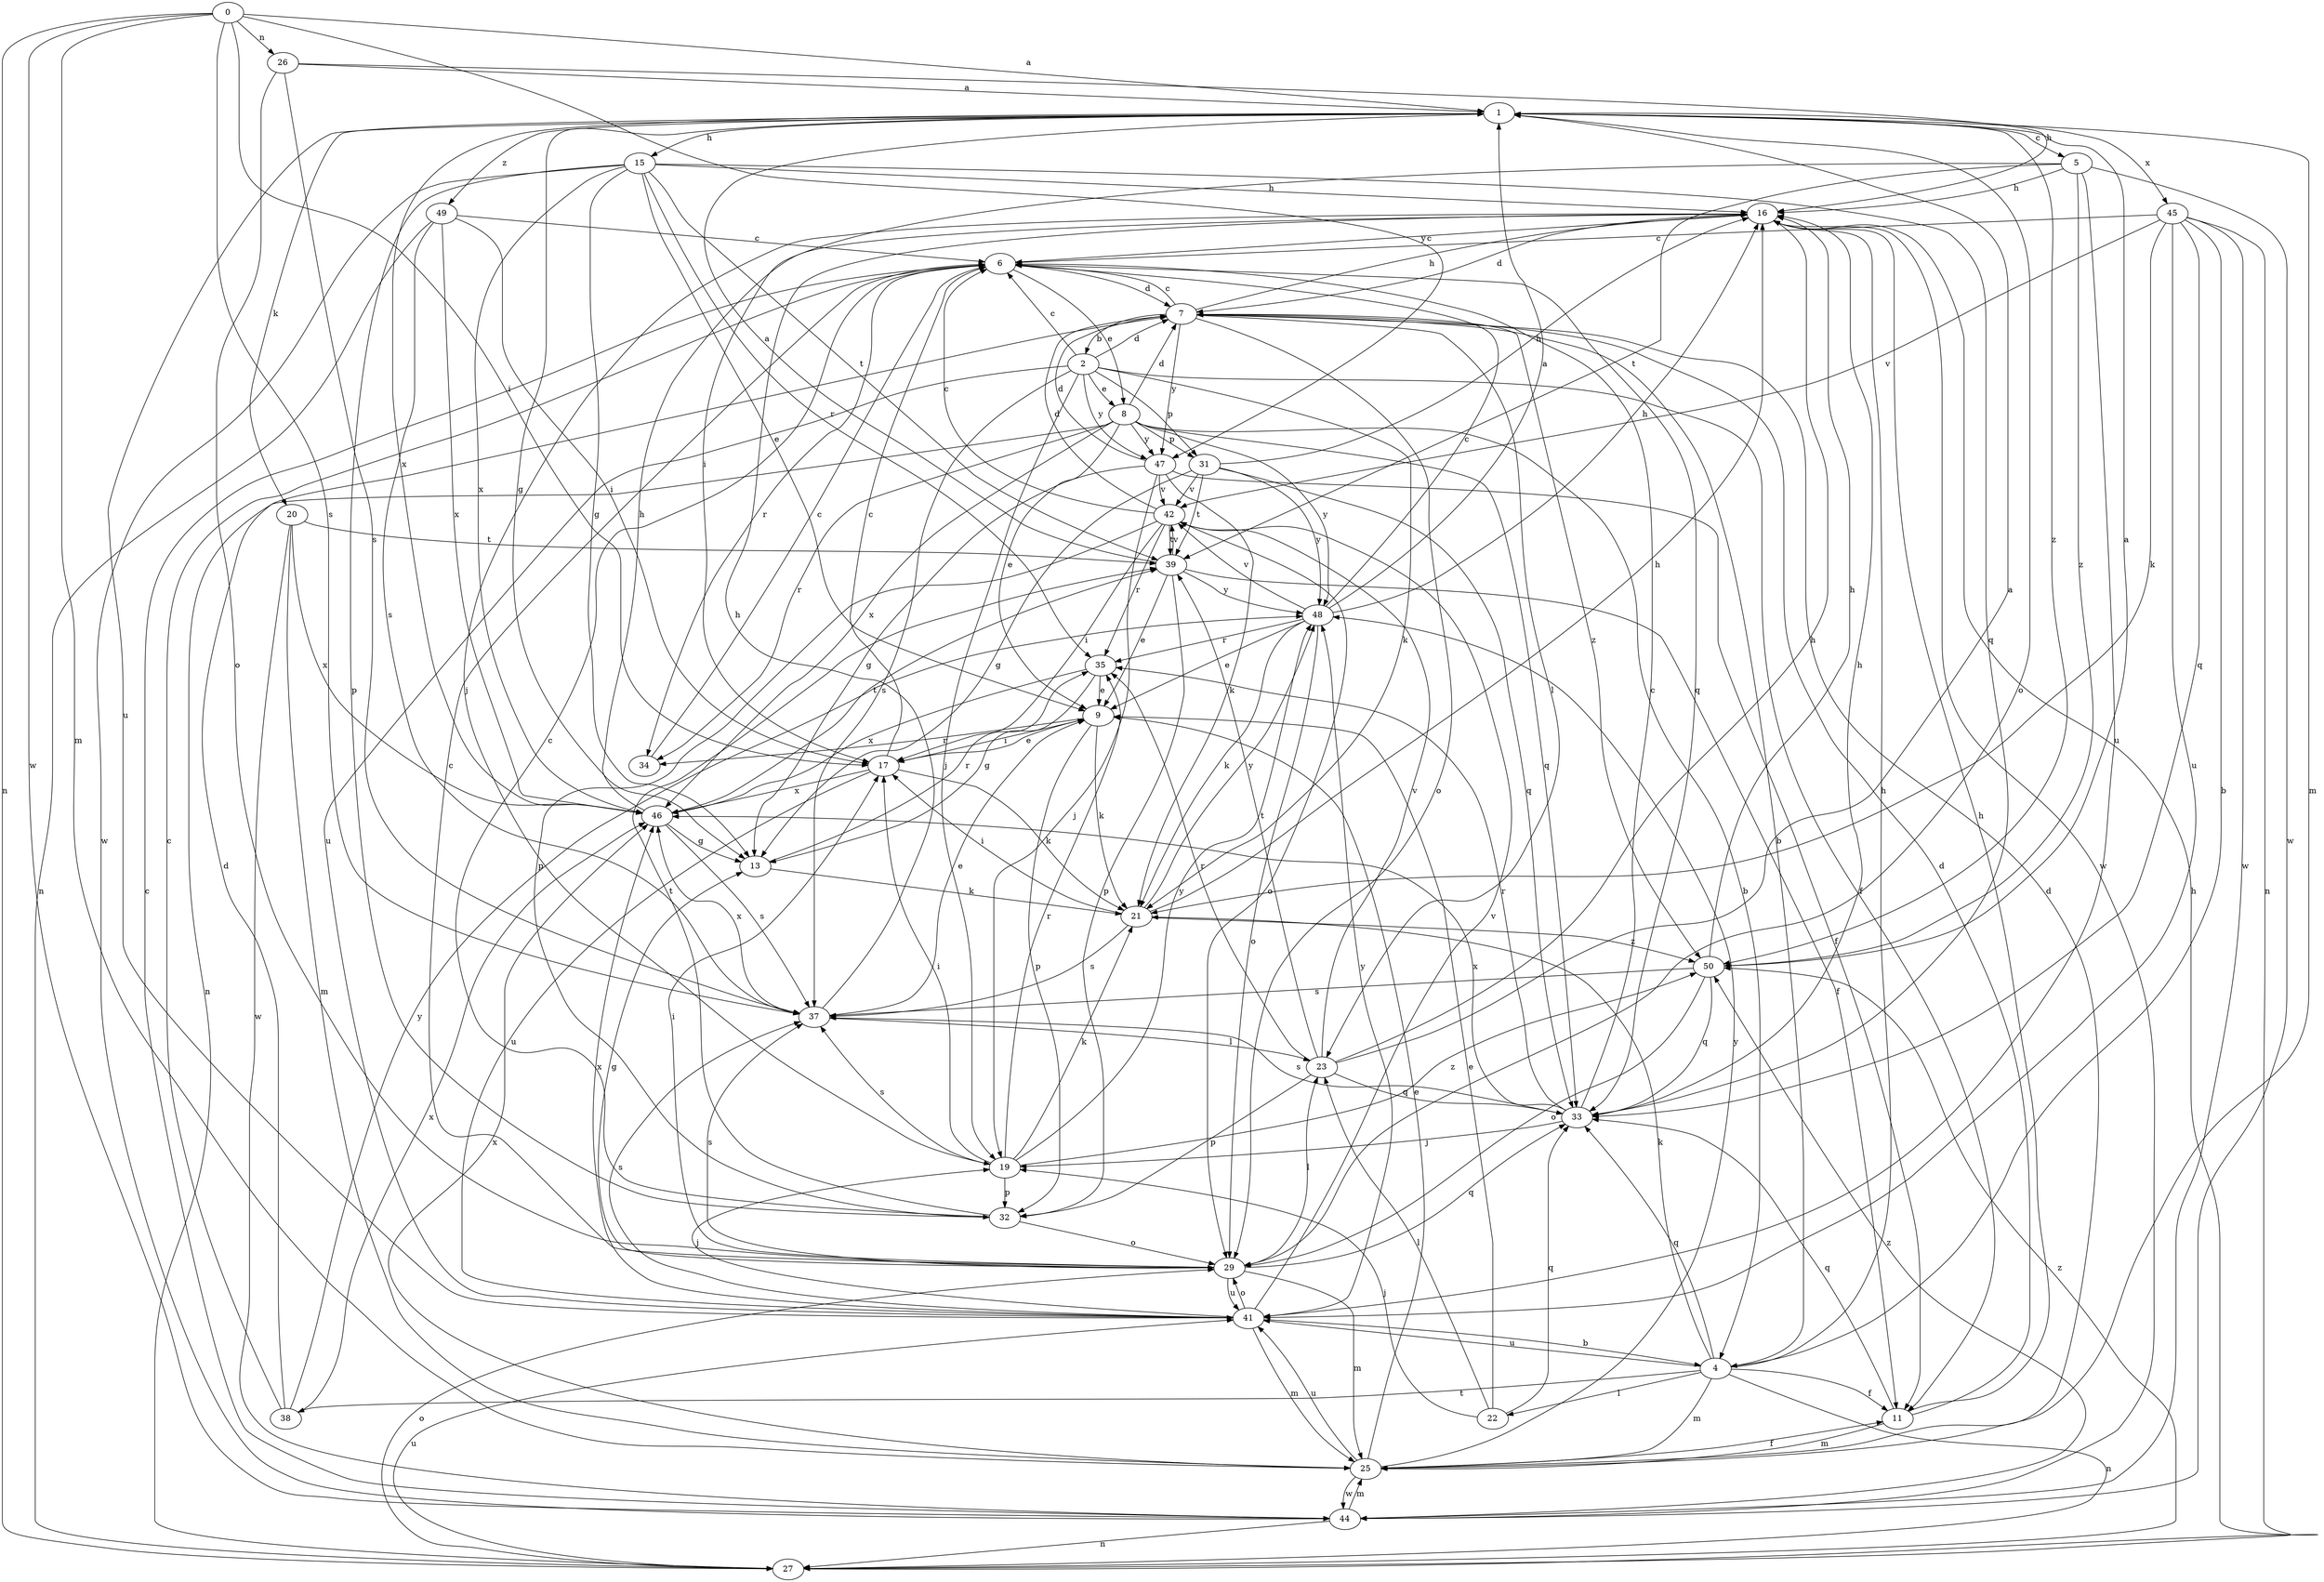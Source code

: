 strict digraph  {
0;
1;
2;
4;
5;
6;
7;
8;
9;
11;
13;
15;
16;
17;
19;
20;
21;
22;
23;
25;
26;
27;
29;
31;
32;
33;
34;
35;
37;
38;
39;
41;
42;
44;
45;
46;
47;
48;
49;
50;
0 -> 1  [label=a];
0 -> 17  [label=i];
0 -> 25  [label=m];
0 -> 26  [label=n];
0 -> 27  [label=n];
0 -> 37  [label=s];
0 -> 44  [label=w];
0 -> 47  [label=y];
1 -> 5  [label=c];
1 -> 13  [label=g];
1 -> 15  [label=h];
1 -> 20  [label=k];
1 -> 25  [label=m];
1 -> 29  [label=o];
1 -> 41  [label=u];
1 -> 45  [label=x];
1 -> 46  [label=x];
1 -> 49  [label=z];
1 -> 50  [label=z];
2 -> 6  [label=c];
2 -> 7  [label=d];
2 -> 8  [label=e];
2 -> 11  [label=f];
2 -> 19  [label=j];
2 -> 21  [label=k];
2 -> 31  [label=p];
2 -> 37  [label=s];
2 -> 41  [label=u];
2 -> 47  [label=y];
4 -> 11  [label=f];
4 -> 16  [label=h];
4 -> 21  [label=k];
4 -> 22  [label=l];
4 -> 25  [label=m];
4 -> 27  [label=n];
4 -> 33  [label=q];
4 -> 38  [label=t];
4 -> 41  [label=u];
5 -> 16  [label=h];
5 -> 17  [label=i];
5 -> 39  [label=t];
5 -> 41  [label=u];
5 -> 44  [label=w];
5 -> 50  [label=z];
6 -> 7  [label=d];
6 -> 8  [label=e];
6 -> 33  [label=q];
6 -> 34  [label=r];
7 -> 2  [label=b];
7 -> 4  [label=b];
7 -> 6  [label=c];
7 -> 16  [label=h];
7 -> 23  [label=l];
7 -> 29  [label=o];
7 -> 47  [label=y];
7 -> 50  [label=z];
8 -> 4  [label=b];
8 -> 7  [label=d];
8 -> 9  [label=e];
8 -> 27  [label=n];
8 -> 31  [label=p];
8 -> 33  [label=q];
8 -> 34  [label=r];
8 -> 46  [label=x];
8 -> 47  [label=y];
8 -> 48  [label=y];
9 -> 17  [label=i];
9 -> 21  [label=k];
9 -> 32  [label=p];
9 -> 34  [label=r];
11 -> 7  [label=d];
11 -> 16  [label=h];
11 -> 25  [label=m];
11 -> 33  [label=q];
13 -> 21  [label=k];
13 -> 35  [label=r];
15 -> 9  [label=e];
15 -> 13  [label=g];
15 -> 16  [label=h];
15 -> 32  [label=p];
15 -> 33  [label=q];
15 -> 35  [label=r];
15 -> 39  [label=t];
15 -> 44  [label=w];
15 -> 46  [label=x];
16 -> 6  [label=c];
16 -> 7  [label=d];
16 -> 19  [label=j];
16 -> 44  [label=w];
17 -> 6  [label=c];
17 -> 9  [label=e];
17 -> 21  [label=k];
17 -> 41  [label=u];
17 -> 46  [label=x];
19 -> 17  [label=i];
19 -> 21  [label=k];
19 -> 32  [label=p];
19 -> 35  [label=r];
19 -> 37  [label=s];
19 -> 48  [label=y];
19 -> 50  [label=z];
20 -> 25  [label=m];
20 -> 39  [label=t];
20 -> 44  [label=w];
20 -> 46  [label=x];
21 -> 16  [label=h];
21 -> 17  [label=i];
21 -> 37  [label=s];
21 -> 48  [label=y];
21 -> 50  [label=z];
22 -> 9  [label=e];
22 -> 19  [label=j];
22 -> 23  [label=l];
22 -> 33  [label=q];
23 -> 1  [label=a];
23 -> 16  [label=h];
23 -> 32  [label=p];
23 -> 33  [label=q];
23 -> 35  [label=r];
23 -> 39  [label=t];
23 -> 42  [label=v];
25 -> 7  [label=d];
25 -> 9  [label=e];
25 -> 11  [label=f];
25 -> 41  [label=u];
25 -> 44  [label=w];
25 -> 46  [label=x];
25 -> 48  [label=y];
26 -> 1  [label=a];
26 -> 16  [label=h];
26 -> 29  [label=o];
26 -> 37  [label=s];
27 -> 16  [label=h];
27 -> 29  [label=o];
27 -> 41  [label=u];
27 -> 50  [label=z];
29 -> 6  [label=c];
29 -> 13  [label=g];
29 -> 17  [label=i];
29 -> 23  [label=l];
29 -> 25  [label=m];
29 -> 33  [label=q];
29 -> 37  [label=s];
29 -> 41  [label=u];
31 -> 13  [label=g];
31 -> 16  [label=h];
31 -> 33  [label=q];
31 -> 39  [label=t];
31 -> 42  [label=v];
31 -> 48  [label=y];
32 -> 6  [label=c];
32 -> 29  [label=o];
32 -> 39  [label=t];
33 -> 6  [label=c];
33 -> 16  [label=h];
33 -> 19  [label=j];
33 -> 35  [label=r];
33 -> 37  [label=s];
33 -> 46  [label=x];
34 -> 6  [label=c];
35 -> 9  [label=e];
35 -> 13  [label=g];
35 -> 46  [label=x];
37 -> 9  [label=e];
37 -> 16  [label=h];
37 -> 23  [label=l];
37 -> 46  [label=x];
38 -> 6  [label=c];
38 -> 7  [label=d];
38 -> 46  [label=x];
38 -> 48  [label=y];
39 -> 1  [label=a];
39 -> 9  [label=e];
39 -> 11  [label=f];
39 -> 32  [label=p];
39 -> 42  [label=v];
39 -> 48  [label=y];
41 -> 4  [label=b];
41 -> 19  [label=j];
41 -> 25  [label=m];
41 -> 29  [label=o];
41 -> 37  [label=s];
41 -> 42  [label=v];
41 -> 46  [label=x];
41 -> 48  [label=y];
42 -> 6  [label=c];
42 -> 7  [label=d];
42 -> 17  [label=i];
42 -> 29  [label=o];
42 -> 32  [label=p];
42 -> 35  [label=r];
42 -> 39  [label=t];
44 -> 6  [label=c];
44 -> 25  [label=m];
44 -> 27  [label=n];
44 -> 50  [label=z];
45 -> 4  [label=b];
45 -> 6  [label=c];
45 -> 21  [label=k];
45 -> 27  [label=n];
45 -> 33  [label=q];
45 -> 41  [label=u];
45 -> 42  [label=v];
45 -> 44  [label=w];
46 -> 13  [label=g];
46 -> 16  [label=h];
46 -> 37  [label=s];
46 -> 39  [label=t];
47 -> 7  [label=d];
47 -> 11  [label=f];
47 -> 13  [label=g];
47 -> 19  [label=j];
47 -> 21  [label=k];
47 -> 42  [label=v];
48 -> 1  [label=a];
48 -> 6  [label=c];
48 -> 9  [label=e];
48 -> 16  [label=h];
48 -> 21  [label=k];
48 -> 29  [label=o];
48 -> 35  [label=r];
48 -> 42  [label=v];
49 -> 6  [label=c];
49 -> 17  [label=i];
49 -> 27  [label=n];
49 -> 37  [label=s];
49 -> 46  [label=x];
50 -> 1  [label=a];
50 -> 16  [label=h];
50 -> 29  [label=o];
50 -> 33  [label=q];
50 -> 37  [label=s];
}

